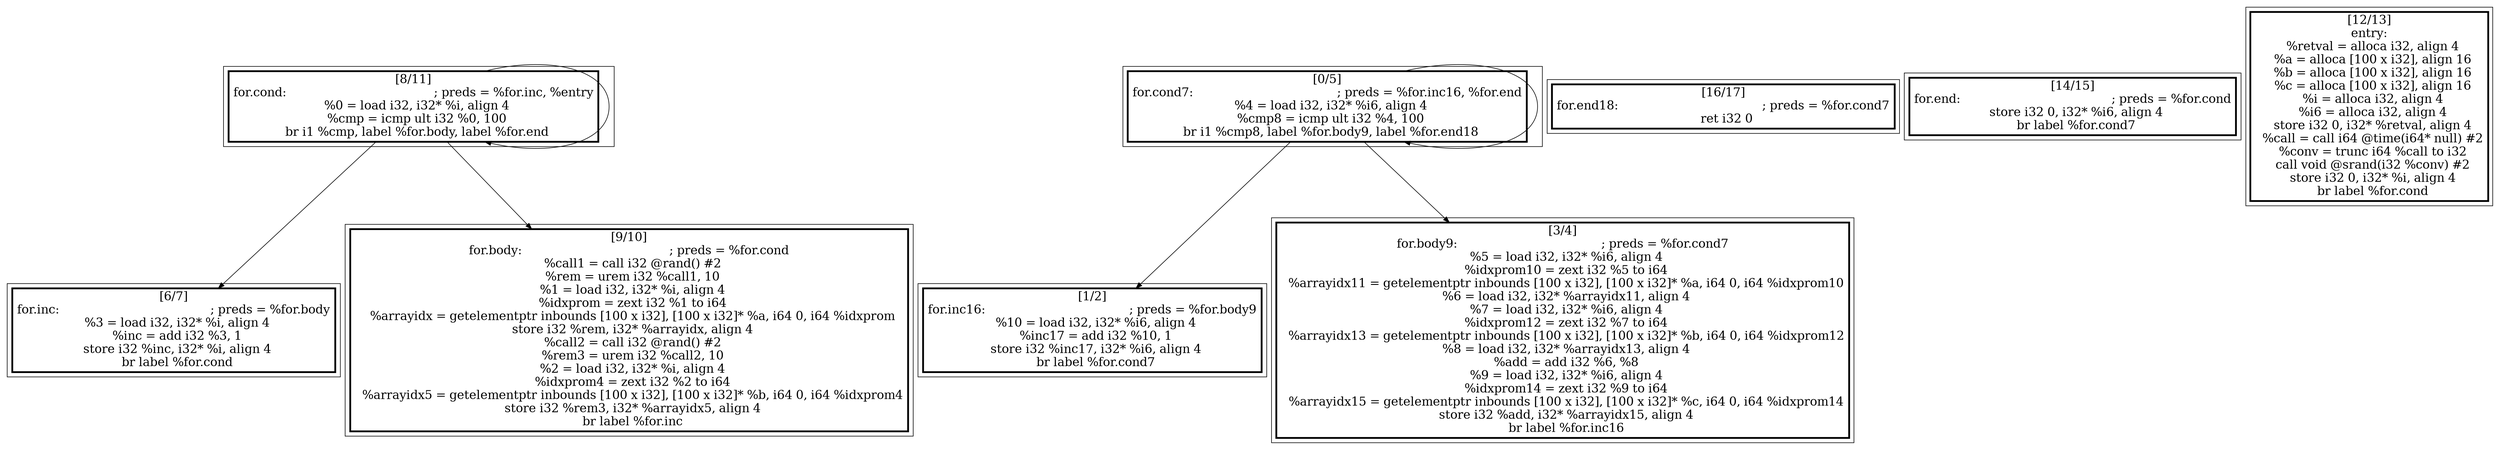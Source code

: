 
digraph G {



node44->node44 [ ]
node44->node43 [ ]
node37->node37 [ ]
node37->node40 [ ]
node44->node41 [ ]
node37->node36 [ ]


subgraph cluster8 {


node44 [penwidth=3.0,fontsize=20,shape=rectangle,label="[8/11]
for.cond:                                         ; preds = %for.inc, %entry
  %0 = load i32, i32* %i, align 4
  %cmp = icmp ult i32 %0, 100
  br i1 %cmp, label %for.body, label %for.end
" ]



}

subgraph cluster7 {


node43 [penwidth=3.0,fontsize=20,shape=rectangle,label="[6/7]
for.inc:                                          ; preds = %for.body
  %3 = load i32, i32* %i, align 4
  %inc = add i32 %3, 1
  store i32 %inc, i32* %i, align 4
  br label %for.cond
" ]



}

subgraph cluster6 {


node42 [penwidth=3.0,fontsize=20,shape=rectangle,label="[16/17]
for.end18:                                        ; preds = %for.cond7
  ret i32 0
" ]



}

subgraph cluster0 {


node36 [penwidth=3.0,fontsize=20,shape=rectangle,label="[3/4]
for.body9:                                        ; preds = %for.cond7
  %5 = load i32, i32* %i6, align 4
  %idxprom10 = zext i32 %5 to i64
  %arrayidx11 = getelementptr inbounds [100 x i32], [100 x i32]* %a, i64 0, i64 %idxprom10
  %6 = load i32, i32* %arrayidx11, align 4
  %7 = load i32, i32* %i6, align 4
  %idxprom12 = zext i32 %7 to i64
  %arrayidx13 = getelementptr inbounds [100 x i32], [100 x i32]* %b, i64 0, i64 %idxprom12
  %8 = load i32, i32* %arrayidx13, align 4
  %add = add i32 %6, %8
  %9 = load i32, i32* %i6, align 4
  %idxprom14 = zext i32 %9 to i64
  %arrayidx15 = getelementptr inbounds [100 x i32], [100 x i32]* %c, i64 0, i64 %idxprom14
  store i32 %add, i32* %arrayidx15, align 4
  br label %for.inc16
" ]



}

subgraph cluster5 {


node41 [penwidth=3.0,fontsize=20,shape=rectangle,label="[9/10]
for.body:                                         ; preds = %for.cond
  %call1 = call i32 @rand() #2
  %rem = urem i32 %call1, 10
  %1 = load i32, i32* %i, align 4
  %idxprom = zext i32 %1 to i64
  %arrayidx = getelementptr inbounds [100 x i32], [100 x i32]* %a, i64 0, i64 %idxprom
  store i32 %rem, i32* %arrayidx, align 4
  %call2 = call i32 @rand() #2
  %rem3 = urem i32 %call2, 10
  %2 = load i32, i32* %i, align 4
  %idxprom4 = zext i32 %2 to i64
  %arrayidx5 = getelementptr inbounds [100 x i32], [100 x i32]* %b, i64 0, i64 %idxprom4
  store i32 %rem3, i32* %arrayidx5, align 4
  br label %for.inc
" ]



}

subgraph cluster1 {


node37 [penwidth=3.0,fontsize=20,shape=rectangle,label="[0/5]
for.cond7:                                        ; preds = %for.inc16, %for.end
  %4 = load i32, i32* %i6, align 4
  %cmp8 = icmp ult i32 %4, 100
  br i1 %cmp8, label %for.body9, label %for.end18
" ]



}

subgraph cluster2 {


node38 [penwidth=3.0,fontsize=20,shape=rectangle,label="[14/15]
for.end:                                          ; preds = %for.cond
  store i32 0, i32* %i6, align 4
  br label %for.cond7
" ]



}

subgraph cluster3 {


node39 [penwidth=3.0,fontsize=20,shape=rectangle,label="[12/13]
entry:
  %retval = alloca i32, align 4
  %a = alloca [100 x i32], align 16
  %b = alloca [100 x i32], align 16
  %c = alloca [100 x i32], align 16
  %i = alloca i32, align 4
  %i6 = alloca i32, align 4
  store i32 0, i32* %retval, align 4
  %call = call i64 @time(i64* null) #2
  %conv = trunc i64 %call to i32
  call void @srand(i32 %conv) #2
  store i32 0, i32* %i, align 4
  br label %for.cond
" ]



}

subgraph cluster4 {


node40 [penwidth=3.0,fontsize=20,shape=rectangle,label="[1/2]
for.inc16:                                        ; preds = %for.body9
  %10 = load i32, i32* %i6, align 4
  %inc17 = add i32 %10, 1
  store i32 %inc17, i32* %i6, align 4
  br label %for.cond7
" ]



}

}
